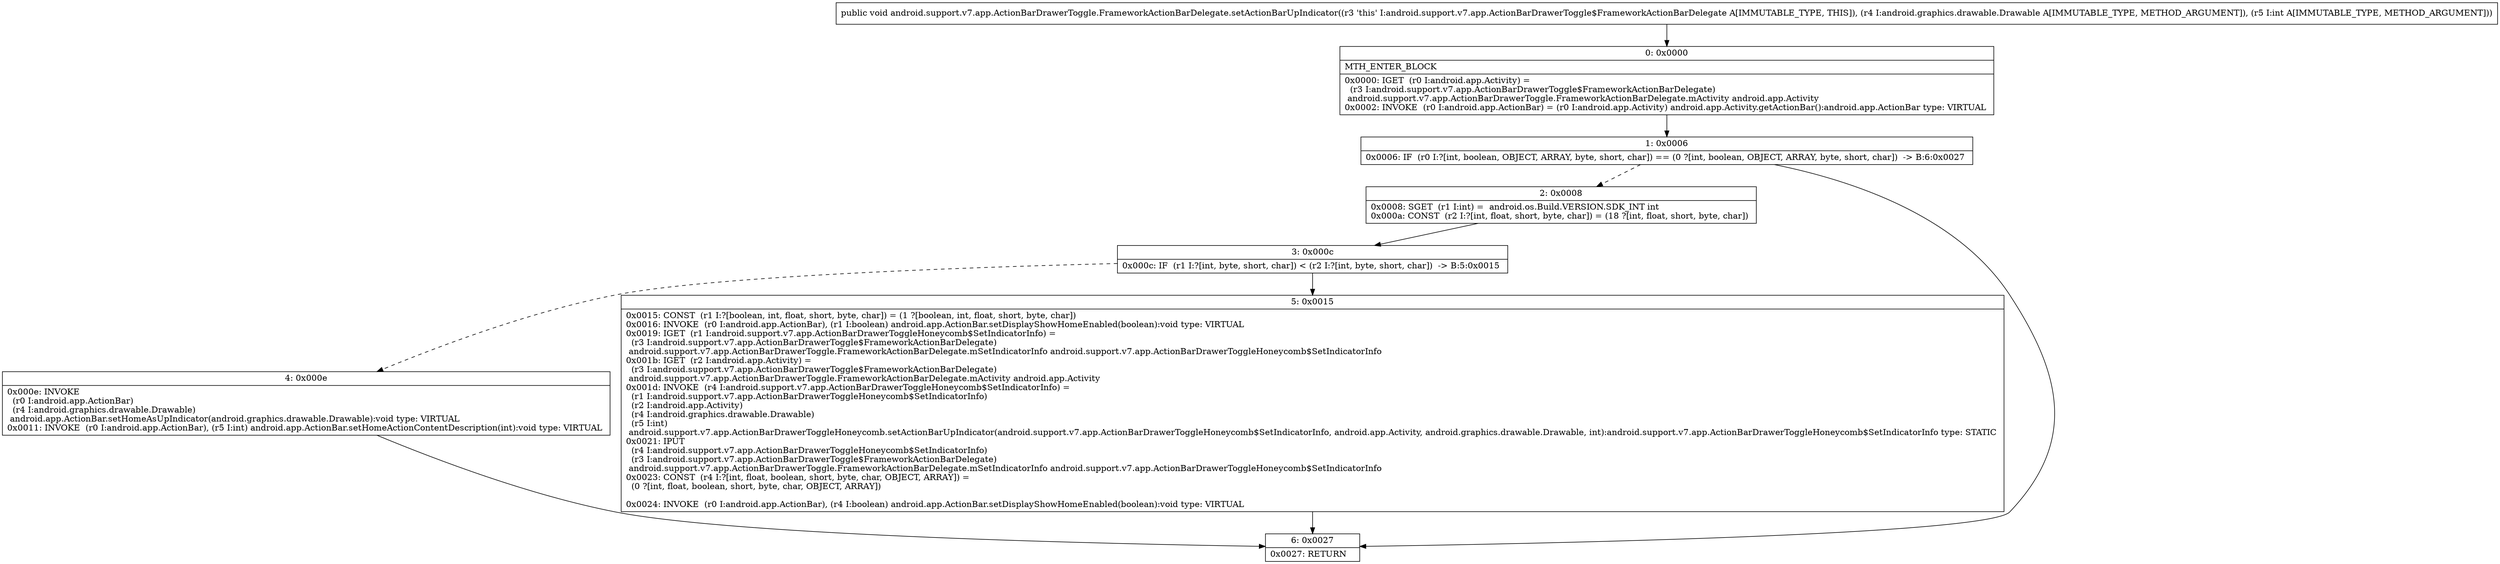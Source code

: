digraph "CFG forandroid.support.v7.app.ActionBarDrawerToggle.FrameworkActionBarDelegate.setActionBarUpIndicator(Landroid\/graphics\/drawable\/Drawable;I)V" {
Node_0 [shape=record,label="{0\:\ 0x0000|MTH_ENTER_BLOCK\l|0x0000: IGET  (r0 I:android.app.Activity) = \l  (r3 I:android.support.v7.app.ActionBarDrawerToggle$FrameworkActionBarDelegate)\l android.support.v7.app.ActionBarDrawerToggle.FrameworkActionBarDelegate.mActivity android.app.Activity \l0x0002: INVOKE  (r0 I:android.app.ActionBar) = (r0 I:android.app.Activity) android.app.Activity.getActionBar():android.app.ActionBar type: VIRTUAL \l}"];
Node_1 [shape=record,label="{1\:\ 0x0006|0x0006: IF  (r0 I:?[int, boolean, OBJECT, ARRAY, byte, short, char]) == (0 ?[int, boolean, OBJECT, ARRAY, byte, short, char])  \-\> B:6:0x0027 \l}"];
Node_2 [shape=record,label="{2\:\ 0x0008|0x0008: SGET  (r1 I:int) =  android.os.Build.VERSION.SDK_INT int \l0x000a: CONST  (r2 I:?[int, float, short, byte, char]) = (18 ?[int, float, short, byte, char]) \l}"];
Node_3 [shape=record,label="{3\:\ 0x000c|0x000c: IF  (r1 I:?[int, byte, short, char]) \< (r2 I:?[int, byte, short, char])  \-\> B:5:0x0015 \l}"];
Node_4 [shape=record,label="{4\:\ 0x000e|0x000e: INVOKE  \l  (r0 I:android.app.ActionBar)\l  (r4 I:android.graphics.drawable.Drawable)\l android.app.ActionBar.setHomeAsUpIndicator(android.graphics.drawable.Drawable):void type: VIRTUAL \l0x0011: INVOKE  (r0 I:android.app.ActionBar), (r5 I:int) android.app.ActionBar.setHomeActionContentDescription(int):void type: VIRTUAL \l}"];
Node_5 [shape=record,label="{5\:\ 0x0015|0x0015: CONST  (r1 I:?[boolean, int, float, short, byte, char]) = (1 ?[boolean, int, float, short, byte, char]) \l0x0016: INVOKE  (r0 I:android.app.ActionBar), (r1 I:boolean) android.app.ActionBar.setDisplayShowHomeEnabled(boolean):void type: VIRTUAL \l0x0019: IGET  (r1 I:android.support.v7.app.ActionBarDrawerToggleHoneycomb$SetIndicatorInfo) = \l  (r3 I:android.support.v7.app.ActionBarDrawerToggle$FrameworkActionBarDelegate)\l android.support.v7.app.ActionBarDrawerToggle.FrameworkActionBarDelegate.mSetIndicatorInfo android.support.v7.app.ActionBarDrawerToggleHoneycomb$SetIndicatorInfo \l0x001b: IGET  (r2 I:android.app.Activity) = \l  (r3 I:android.support.v7.app.ActionBarDrawerToggle$FrameworkActionBarDelegate)\l android.support.v7.app.ActionBarDrawerToggle.FrameworkActionBarDelegate.mActivity android.app.Activity \l0x001d: INVOKE  (r4 I:android.support.v7.app.ActionBarDrawerToggleHoneycomb$SetIndicatorInfo) = \l  (r1 I:android.support.v7.app.ActionBarDrawerToggleHoneycomb$SetIndicatorInfo)\l  (r2 I:android.app.Activity)\l  (r4 I:android.graphics.drawable.Drawable)\l  (r5 I:int)\l android.support.v7.app.ActionBarDrawerToggleHoneycomb.setActionBarUpIndicator(android.support.v7.app.ActionBarDrawerToggleHoneycomb$SetIndicatorInfo, android.app.Activity, android.graphics.drawable.Drawable, int):android.support.v7.app.ActionBarDrawerToggleHoneycomb$SetIndicatorInfo type: STATIC \l0x0021: IPUT  \l  (r4 I:android.support.v7.app.ActionBarDrawerToggleHoneycomb$SetIndicatorInfo)\l  (r3 I:android.support.v7.app.ActionBarDrawerToggle$FrameworkActionBarDelegate)\l android.support.v7.app.ActionBarDrawerToggle.FrameworkActionBarDelegate.mSetIndicatorInfo android.support.v7.app.ActionBarDrawerToggleHoneycomb$SetIndicatorInfo \l0x0023: CONST  (r4 I:?[int, float, boolean, short, byte, char, OBJECT, ARRAY]) = \l  (0 ?[int, float, boolean, short, byte, char, OBJECT, ARRAY])\l \l0x0024: INVOKE  (r0 I:android.app.ActionBar), (r4 I:boolean) android.app.ActionBar.setDisplayShowHomeEnabled(boolean):void type: VIRTUAL \l}"];
Node_6 [shape=record,label="{6\:\ 0x0027|0x0027: RETURN   \l}"];
MethodNode[shape=record,label="{public void android.support.v7.app.ActionBarDrawerToggle.FrameworkActionBarDelegate.setActionBarUpIndicator((r3 'this' I:android.support.v7.app.ActionBarDrawerToggle$FrameworkActionBarDelegate A[IMMUTABLE_TYPE, THIS]), (r4 I:android.graphics.drawable.Drawable A[IMMUTABLE_TYPE, METHOD_ARGUMENT]), (r5 I:int A[IMMUTABLE_TYPE, METHOD_ARGUMENT])) }"];
MethodNode -> Node_0;
Node_0 -> Node_1;
Node_1 -> Node_2[style=dashed];
Node_1 -> Node_6;
Node_2 -> Node_3;
Node_3 -> Node_4[style=dashed];
Node_3 -> Node_5;
Node_4 -> Node_6;
Node_5 -> Node_6;
}

